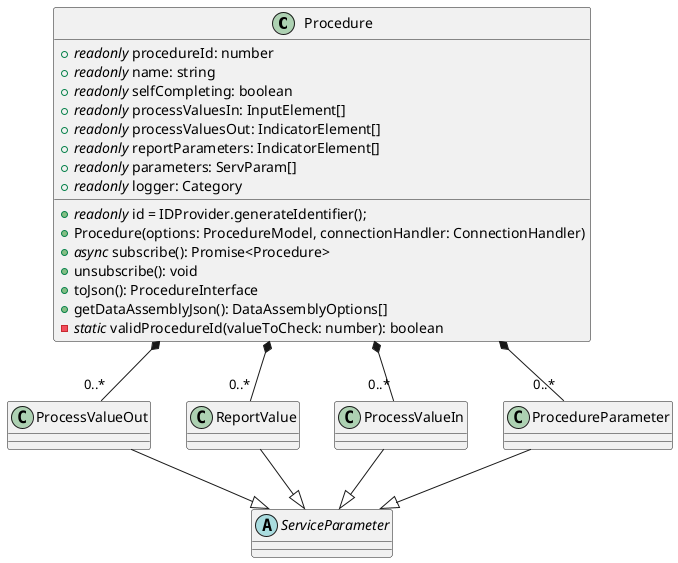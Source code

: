/*
 * MIT License
 *
 * Copyright (c) 2021 P2O-Lab <p2o-lab@mailbox.tu-dresden.de>,
 * Chair for Process Control Systems, Technische Universität Dresden
 *
 * Permission is hereby granted, free of charge, to any person obtaining a copy
 * of this software and associated documentation files (the "Software"), to deal
 * in the Software without restriction, including without limitation the rights
 * to use, copy, modify, merge, publish, distribute, sublicense, and/or sell
 * copies of the Software, and to permit persons to whom the Software is
 * furnished to do so, subject to the following conditions:
 *
 * The above copyright notice and this permission notice shall be included in all
 * copies or substantial portions of the Software.
 *
 * THE SOFTWARE IS PROVIDED "AS IS", WITHOUT WARRANTY OF ANY KIND, EXPRESS OR
 * IMPLIED, INCLUDING BUT NOT LIMITED TO THE WARRANTIES OF MERCHANTABILITY,
 * FITNESS FOR A PARTICULAR PURPOSE AND NONINFRINGEMENT. IN NO EVENT SHALL THE
 * AUTHORS OR COPYRIGHT HOLDERS BE LIABLE FOR ANY CLAIM, DAMAGES OR OTHER
 * LIABILITY, WHETHER IN AN ACTION OF CONTRACT, TORT OR OTHERWISE, ARISING FROM,
 * OUT OF OR IN CONNECTION WITH THE SOFTWARE OR THE USE OR OTHER DEALINGS IN THE
 * SOFTWARE.
 */
 
@startuml
'https://plantuml.com/class-diagram

class Procedure{

    + //readonly// id = IDProvider.generateIdentifier();
    + //readonly// procedureId: number
    + //readonly// name: string
    + //readonly// selfCompleting: boolean
    + //readonly// processValuesIn: InputElement[]
    + //readonly// processValuesOut: IndicatorElement[]
    + //readonly// reportParameters: IndicatorElement[]
    + //readonly// parameters: ServParam[]
    + //readonly// logger: Category

    + Procedure(options: ProcedureModel, connectionHandler: ConnectionHandler)
    + //async// subscribe(): Promise<Procedure>
    + unsubscribe(): void
    + toJson(): ProcedureInterface
    + getDataAssemblyJson(): DataAssemblyOptions[]
    - //static// validProcedureId(valueToCheck: number): boolean



}

Procedure *-- "0..*" ProcedureParameter
Procedure *-- "0..*" ProcessValueIn
Procedure *-- "0..*" ReportValue
Procedure *-- "0..*" ProcessValueOut

abstract class ServiceParameter

ServiceParameter <|-up- ProcedureParameter
ServiceParameter <|-up- ProcessValueIn
ServiceParameter <|-up- ReportValue
ServiceParameter <|-up- ProcessValueOut
@enduml
